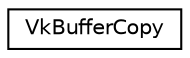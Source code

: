 digraph "Graphical Class Hierarchy"
{
 // LATEX_PDF_SIZE
  edge [fontname="Helvetica",fontsize="10",labelfontname="Helvetica",labelfontsize="10"];
  node [fontname="Helvetica",fontsize="10",shape=record];
  rankdir="LR";
  Node0 [label="VkBufferCopy",height=0.2,width=0.4,color="black", fillcolor="white", style="filled",URL="$structVkBufferCopy.html",tooltip=" "];
}

